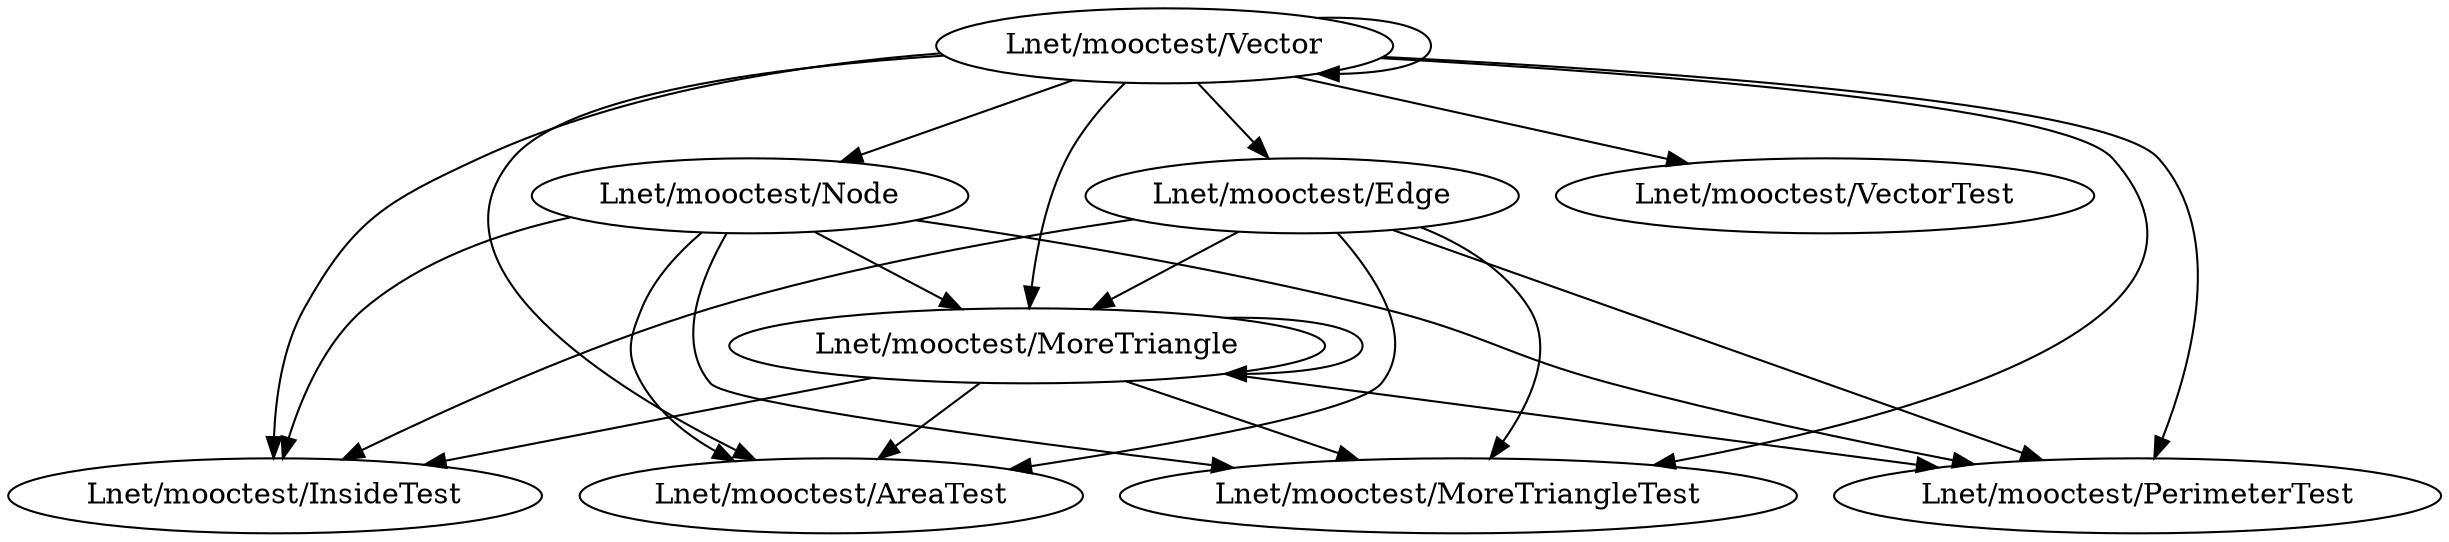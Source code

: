 digraph cmd_class {
	"Lnet/mooctest/MoreTriangle" -> "Lnet/mooctest/PerimeterTest";
	"Lnet/mooctest/MoreTriangle" -> "Lnet/mooctest/MoreTriangleTest";
	"Lnet/mooctest/MoreTriangle" -> "Lnet/mooctest/InsideTest";
	"Lnet/mooctest/MoreTriangle" -> "Lnet/mooctest/MoreTriangle";
	"Lnet/mooctest/MoreTriangle" -> "Lnet/mooctest/AreaTest";
	"Lnet/mooctest/Vector" -> "Lnet/mooctest/VectorTest";
	"Lnet/mooctest/Vector" -> "Lnet/mooctest/Vector";
	"Lnet/mooctest/Vector" -> "Lnet/mooctest/Node";
	"Lnet/mooctest/Vector" -> "Lnet/mooctest/Edge";
	"Lnet/mooctest/Vector" -> "Lnet/mooctest/MoreTriangle";
	"Lnet/mooctest/Vector" -> "Lnet/mooctest/PerimeterTest";
	"Lnet/mooctest/Vector" -> "Lnet/mooctest/AreaTest";
	"Lnet/mooctest/Vector" -> "Lnet/mooctest/MoreTriangleTest";
	"Lnet/mooctest/Vector" -> "Lnet/mooctest/InsideTest";
	"Lnet/mooctest/Node" -> "Lnet/mooctest/MoreTriangle";
	"Lnet/mooctest/Node" -> "Lnet/mooctest/PerimeterTest";
	"Lnet/mooctest/Node" -> "Lnet/mooctest/MoreTriangleTest";
	"Lnet/mooctest/Node" -> "Lnet/mooctest/InsideTest";
	"Lnet/mooctest/Node" -> "Lnet/mooctest/AreaTest";
	"Lnet/mooctest/Edge" -> "Lnet/mooctest/AreaTest";
	"Lnet/mooctest/Edge" -> "Lnet/mooctest/MoreTriangle";
	"Lnet/mooctest/Edge" -> "Lnet/mooctest/PerimeterTest";
	"Lnet/mooctest/Edge" -> "Lnet/mooctest/MoreTriangleTest";
	"Lnet/mooctest/Edge" -> "Lnet/mooctest/InsideTest";
}